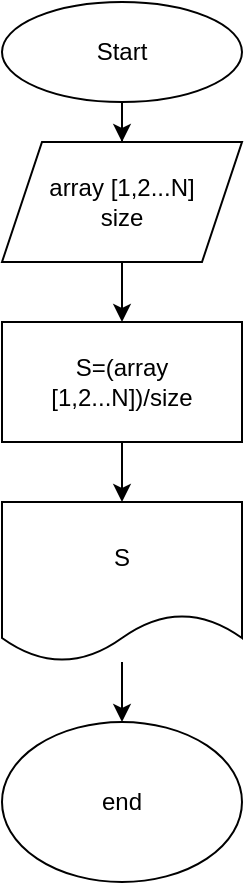 <mxfile version="20.2.3" type="device"><diagram id="QtCFxBgkX99rdTEMTslH" name="Страница 1"><mxGraphModel dx="1038" dy="612" grid="1" gridSize="10" guides="1" tooltips="1" connect="1" arrows="1" fold="1" page="1" pageScale="1" pageWidth="827" pageHeight="1169" math="0" shadow="0"><root><mxCell id="0"/><mxCell id="1" parent="0"/><mxCell id="6LZ6SBci486a_RaWfCIE-4" value="" style="edgeStyle=orthogonalEdgeStyle;rounded=0;orthogonalLoop=1;jettySize=auto;html=1;" edge="1" parent="1" source="6LZ6SBci486a_RaWfCIE-1" target="6LZ6SBci486a_RaWfCIE-2"><mxGeometry relative="1" as="geometry"/></mxCell><mxCell id="6LZ6SBci486a_RaWfCIE-1" value="Start" style="ellipse;whiteSpace=wrap;html=1;" vertex="1" parent="1"><mxGeometry x="360" width="120" height="50" as="geometry"/></mxCell><mxCell id="6LZ6SBci486a_RaWfCIE-9" value="" style="edgeStyle=orthogonalEdgeStyle;rounded=0;orthogonalLoop=1;jettySize=auto;html=1;" edge="1" parent="1" source="6LZ6SBci486a_RaWfCIE-2" target="6LZ6SBci486a_RaWfCIE-5"><mxGeometry relative="1" as="geometry"/></mxCell><mxCell id="6LZ6SBci486a_RaWfCIE-2" value="array [1,2...N]&lt;br&gt;size" style="shape=parallelogram;perimeter=parallelogramPerimeter;whiteSpace=wrap;html=1;fixedSize=1;" vertex="1" parent="1"><mxGeometry x="360" y="70" width="120" height="60" as="geometry"/></mxCell><mxCell id="6LZ6SBci486a_RaWfCIE-10" value="" style="edgeStyle=orthogonalEdgeStyle;rounded=0;orthogonalLoop=1;jettySize=auto;html=1;" edge="1" parent="1" source="6LZ6SBci486a_RaWfCIE-5" target="6LZ6SBci486a_RaWfCIE-7"><mxGeometry relative="1" as="geometry"/></mxCell><mxCell id="6LZ6SBci486a_RaWfCIE-5" value="S=(array [1,2...N])/size" style="rounded=0;whiteSpace=wrap;html=1;" vertex="1" parent="1"><mxGeometry x="360" y="160" width="120" height="60" as="geometry"/></mxCell><mxCell id="6LZ6SBci486a_RaWfCIE-12" value="" style="edgeStyle=orthogonalEdgeStyle;rounded=0;orthogonalLoop=1;jettySize=auto;html=1;" edge="1" parent="1" source="6LZ6SBci486a_RaWfCIE-7" target="6LZ6SBci486a_RaWfCIE-11"><mxGeometry relative="1" as="geometry"/></mxCell><mxCell id="6LZ6SBci486a_RaWfCIE-7" value="S" style="shape=document;whiteSpace=wrap;html=1;boundedLbl=1;" vertex="1" parent="1"><mxGeometry x="360" y="250" width="120" height="80" as="geometry"/></mxCell><mxCell id="6LZ6SBci486a_RaWfCIE-11" value="end" style="ellipse;whiteSpace=wrap;html=1;" vertex="1" parent="1"><mxGeometry x="360" y="360" width="120" height="80" as="geometry"/></mxCell></root></mxGraphModel></diagram></mxfile>
